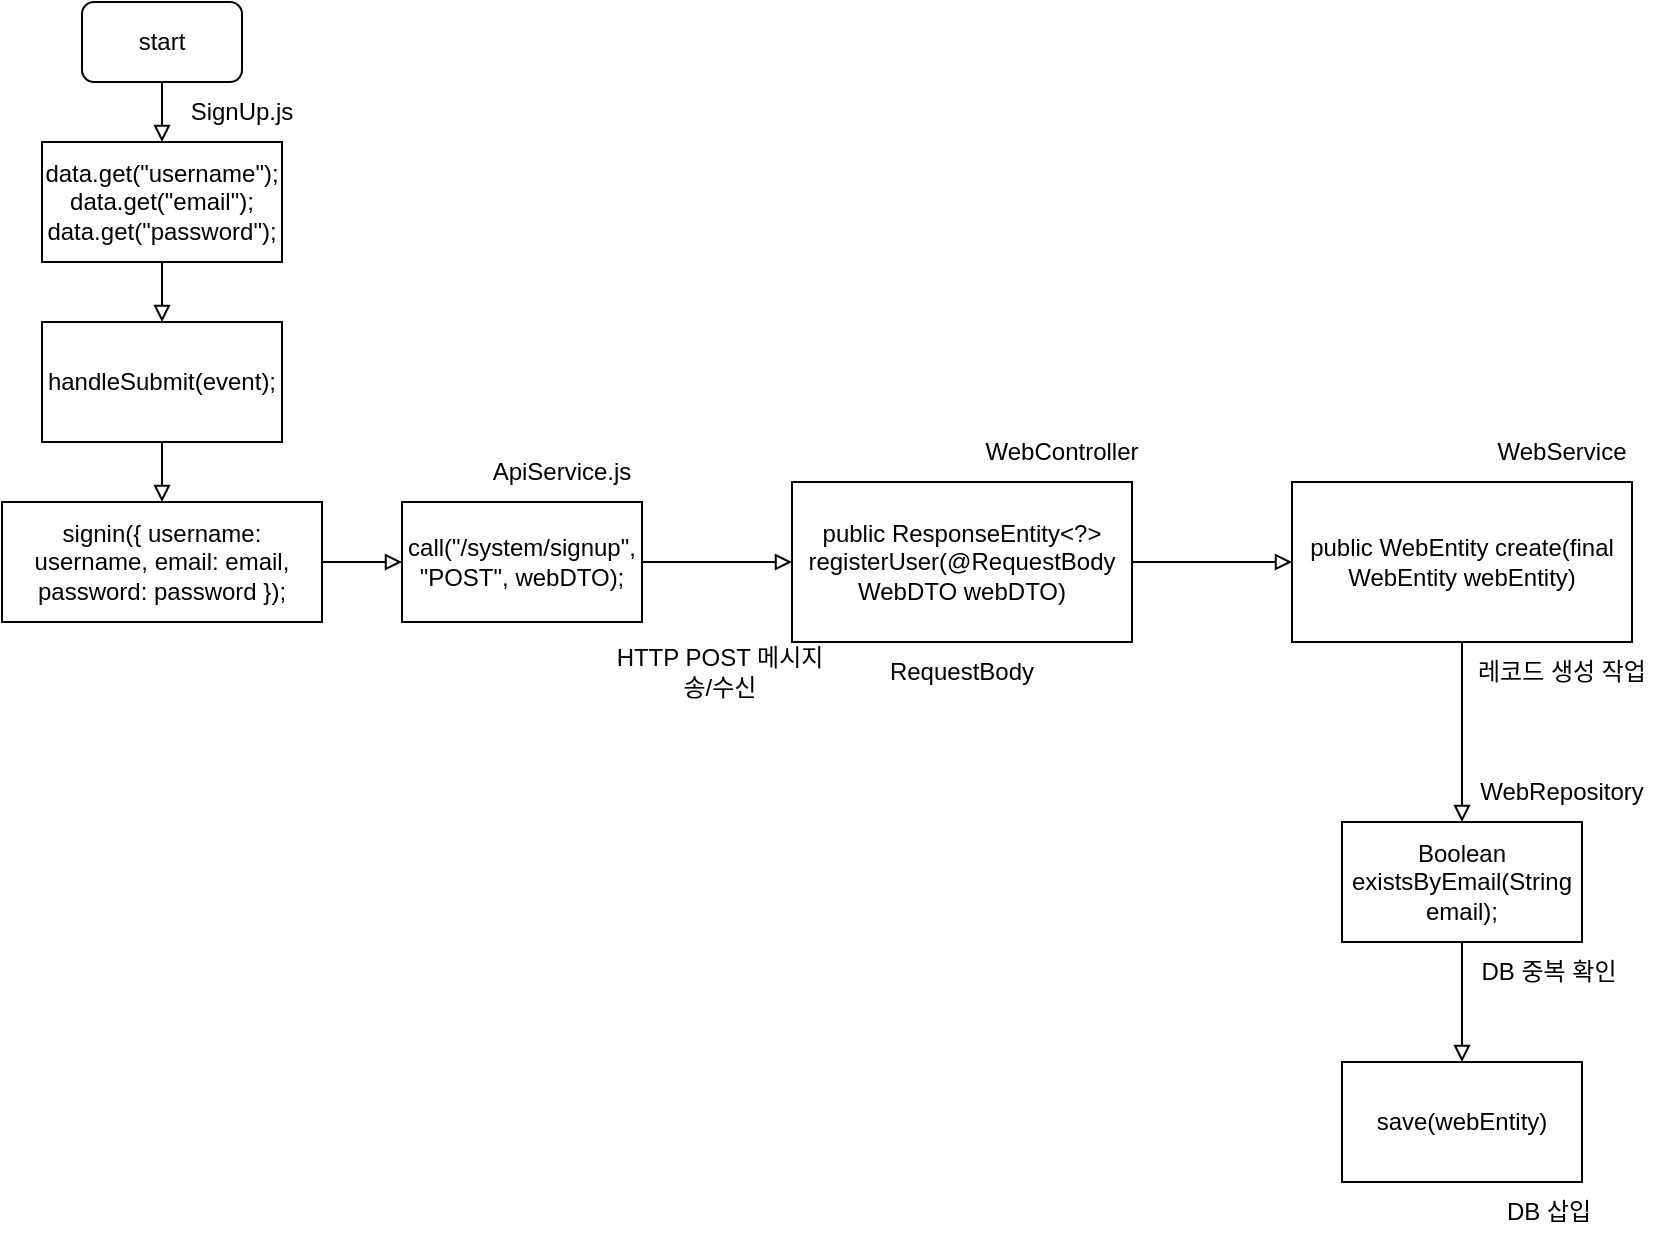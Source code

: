 <mxfile version="16.5.6" type="device"><diagram id="C5RBs43oDa-KdzZeNtuy" name="Page-1"><mxGraphModel dx="1422" dy="705" grid="1" gridSize="10" guides="1" tooltips="1" connect="1" arrows="1" fold="1" page="1" pageScale="1" pageWidth="827" pageHeight="1169" math="0" shadow="0"><root><mxCell id="WIyWlLk6GJQsqaUBKTNV-0"/><mxCell id="WIyWlLk6GJQsqaUBKTNV-1" parent="WIyWlLk6GJQsqaUBKTNV-0"/><mxCell id="2aOIdrwwOFDFTgFPsJ0O-26" value="start" style="rounded=1;whiteSpace=wrap;html=1;" vertex="1" parent="WIyWlLk6GJQsqaUBKTNV-1"><mxGeometry x="40" y="60" width="80" height="40" as="geometry"/></mxCell><mxCell id="2aOIdrwwOFDFTgFPsJ0O-27" value="data.get(&quot;username&quot;);&lt;br&gt;data.get(&quot;email&quot;);&lt;br&gt;data.get(&quot;password&quot;);" style="rounded=0;whiteSpace=wrap;html=1;" vertex="1" parent="WIyWlLk6GJQsqaUBKTNV-1"><mxGeometry x="20" y="130" width="120" height="60" as="geometry"/></mxCell><mxCell id="2aOIdrwwOFDFTgFPsJ0O-28" value="" style="endArrow=block;html=1;rounded=0;endFill=0;exitX=0.5;exitY=1;exitDx=0;exitDy=0;entryX=0.5;entryY=0;entryDx=0;entryDy=0;" edge="1" parent="WIyWlLk6GJQsqaUBKTNV-1" source="2aOIdrwwOFDFTgFPsJ0O-26" target="2aOIdrwwOFDFTgFPsJ0O-27"><mxGeometry width="50" height="50" relative="1" as="geometry"><mxPoint x="180" y="170" as="sourcePoint"/><mxPoint x="300" y="170" as="targetPoint"/></mxGeometry></mxCell><mxCell id="2aOIdrwwOFDFTgFPsJ0O-29" value="handleSubmit(event);" style="rounded=0;whiteSpace=wrap;html=1;" vertex="1" parent="WIyWlLk6GJQsqaUBKTNV-1"><mxGeometry x="20" y="220" width="120" height="60" as="geometry"/></mxCell><mxCell id="2aOIdrwwOFDFTgFPsJ0O-30" value="" style="endArrow=block;html=1;rounded=0;endFill=0;exitX=0.5;exitY=1;exitDx=0;exitDy=0;entryX=0.5;entryY=0;entryDx=0;entryDy=0;" edge="1" parent="WIyWlLk6GJQsqaUBKTNV-1" source="2aOIdrwwOFDFTgFPsJ0O-27" target="2aOIdrwwOFDFTgFPsJ0O-29"><mxGeometry width="50" height="50" relative="1" as="geometry"><mxPoint x="294" y="140" as="sourcePoint"/><mxPoint x="414" y="140" as="targetPoint"/></mxGeometry></mxCell><mxCell id="2aOIdrwwOFDFTgFPsJ0O-31" value="" style="edgeStyle=none;rounded=0;orthogonalLoop=1;jettySize=auto;html=1;endArrow=block;endFill=0;" edge="1" parent="WIyWlLk6GJQsqaUBKTNV-1" source="2aOIdrwwOFDFTgFPsJ0O-32" target="2aOIdrwwOFDFTgFPsJ0O-36"><mxGeometry relative="1" as="geometry"/></mxCell><mxCell id="2aOIdrwwOFDFTgFPsJ0O-32" value="&lt;span style=&quot;text-align: left&quot;&gt;signin({ username: username, email: email, password: password });&lt;/span&gt;" style="rounded=0;whiteSpace=wrap;html=1;" vertex="1" parent="WIyWlLk6GJQsqaUBKTNV-1"><mxGeometry y="310" width="160" height="60" as="geometry"/></mxCell><mxCell id="2aOIdrwwOFDFTgFPsJ0O-33" value="" style="endArrow=block;html=1;rounded=0;endFill=0;exitX=0.5;exitY=1;exitDx=0;exitDy=0;entryX=0.5;entryY=0;entryDx=0;entryDy=0;" edge="1" parent="WIyWlLk6GJQsqaUBKTNV-1" source="2aOIdrwwOFDFTgFPsJ0O-29" target="2aOIdrwwOFDFTgFPsJ0O-32"><mxGeometry width="50" height="50" relative="1" as="geometry"><mxPoint x="90" y="200" as="sourcePoint"/><mxPoint x="90" y="230" as="targetPoint"/></mxGeometry></mxCell><mxCell id="2aOIdrwwOFDFTgFPsJ0O-34" value="SignUp.js" style="text;html=1;strokeColor=none;fillColor=none;align=center;verticalAlign=middle;whiteSpace=wrap;rounded=0;" vertex="1" parent="WIyWlLk6GJQsqaUBKTNV-1"><mxGeometry x="90" y="100" width="60" height="30" as="geometry"/></mxCell><mxCell id="2aOIdrwwOFDFTgFPsJ0O-35" value="" style="edgeStyle=none;rounded=0;orthogonalLoop=1;jettySize=auto;html=1;endArrow=block;endFill=0;" edge="1" parent="WIyWlLk6GJQsqaUBKTNV-1" source="2aOIdrwwOFDFTgFPsJ0O-36" target="2aOIdrwwOFDFTgFPsJ0O-39"><mxGeometry relative="1" as="geometry"/></mxCell><mxCell id="2aOIdrwwOFDFTgFPsJ0O-36" value="call(&quot;/system/signup&quot;, &quot;POST&quot;, webDTO);" style="whiteSpace=wrap;html=1;rounded=0;" vertex="1" parent="WIyWlLk6GJQsqaUBKTNV-1"><mxGeometry x="200" y="310" width="120" height="60" as="geometry"/></mxCell><mxCell id="2aOIdrwwOFDFTgFPsJ0O-37" value="ApiService.js" style="text;html=1;strokeColor=none;fillColor=none;align=center;verticalAlign=middle;whiteSpace=wrap;rounded=0;" vertex="1" parent="WIyWlLk6GJQsqaUBKTNV-1"><mxGeometry x="250" y="280" width="60" height="30" as="geometry"/></mxCell><mxCell id="2aOIdrwwOFDFTgFPsJ0O-38" value="" style="edgeStyle=none;rounded=0;orthogonalLoop=1;jettySize=auto;html=1;endArrow=block;endFill=0;" edge="1" parent="WIyWlLk6GJQsqaUBKTNV-1" source="2aOIdrwwOFDFTgFPsJ0O-39" target="2aOIdrwwOFDFTgFPsJ0O-42"><mxGeometry relative="1" as="geometry"/></mxCell><mxCell id="2aOIdrwwOFDFTgFPsJ0O-39" value="public ResponseEntity&amp;lt;?&amp;gt; registerUser(@RequestBody WebDTO webDTO)" style="whiteSpace=wrap;html=1;rounded=0;" vertex="1" parent="WIyWlLk6GJQsqaUBKTNV-1"><mxGeometry x="395" y="300" width="170" height="80" as="geometry"/></mxCell><mxCell id="2aOIdrwwOFDFTgFPsJ0O-40" value="WebController" style="text;html=1;strokeColor=none;fillColor=none;align=center;verticalAlign=middle;whiteSpace=wrap;rounded=0;" vertex="1" parent="WIyWlLk6GJQsqaUBKTNV-1"><mxGeometry x="500" y="270" width="60" height="30" as="geometry"/></mxCell><mxCell id="2aOIdrwwOFDFTgFPsJ0O-41" value="" style="edgeStyle=none;rounded=0;orthogonalLoop=1;jettySize=auto;html=1;endArrow=block;endFill=0;" edge="1" parent="WIyWlLk6GJQsqaUBKTNV-1" source="2aOIdrwwOFDFTgFPsJ0O-42" target="2aOIdrwwOFDFTgFPsJ0O-44"><mxGeometry relative="1" as="geometry"/></mxCell><mxCell id="2aOIdrwwOFDFTgFPsJ0O-42" value="public WebEntity create(final WebEntity webEntity)" style="whiteSpace=wrap;html=1;rounded=0;" vertex="1" parent="WIyWlLk6GJQsqaUBKTNV-1"><mxGeometry x="645" y="300" width="170" height="80" as="geometry"/></mxCell><mxCell id="2aOIdrwwOFDFTgFPsJ0O-43" value="WebService" style="text;html=1;strokeColor=none;fillColor=none;align=center;verticalAlign=middle;whiteSpace=wrap;rounded=0;" vertex="1" parent="WIyWlLk6GJQsqaUBKTNV-1"><mxGeometry x="750" y="270" width="60" height="30" as="geometry"/></mxCell><mxCell id="2aOIdrwwOFDFTgFPsJ0O-44" value="&lt;div&gt;Boolean existsByEmail(String email);&lt;br&gt;&lt;/div&gt;" style="whiteSpace=wrap;html=1;rounded=0;" vertex="1" parent="WIyWlLk6GJQsqaUBKTNV-1"><mxGeometry x="670" y="470" width="120" height="60" as="geometry"/></mxCell><mxCell id="2aOIdrwwOFDFTgFPsJ0O-45" value="WebRepository" style="text;html=1;strokeColor=none;fillColor=none;align=center;verticalAlign=middle;whiteSpace=wrap;rounded=0;" vertex="1" parent="WIyWlLk6GJQsqaUBKTNV-1"><mxGeometry x="750" y="440" width="60" height="30" as="geometry"/></mxCell><mxCell id="2aOIdrwwOFDFTgFPsJ0O-46" value="HTTP POST 메시지 송/수신" style="text;html=1;strokeColor=none;fillColor=none;align=center;verticalAlign=middle;whiteSpace=wrap;rounded=0;" vertex="1" parent="WIyWlLk6GJQsqaUBKTNV-1"><mxGeometry x="304" y="380" width="110" height="30" as="geometry"/></mxCell><mxCell id="2aOIdrwwOFDFTgFPsJ0O-47" value="RequestBody" style="text;html=1;strokeColor=none;fillColor=none;align=center;verticalAlign=middle;whiteSpace=wrap;rounded=0;" vertex="1" parent="WIyWlLk6GJQsqaUBKTNV-1"><mxGeometry x="425" y="380" width="110" height="30" as="geometry"/></mxCell><mxCell id="2aOIdrwwOFDFTgFPsJ0O-48" value="DB 중복 확인" style="text;html=1;strokeColor=none;fillColor=none;align=center;verticalAlign=middle;whiteSpace=wrap;rounded=0;" vertex="1" parent="WIyWlLk6GJQsqaUBKTNV-1"><mxGeometry x="717" y="530" width="113" height="30" as="geometry"/></mxCell><mxCell id="2aOIdrwwOFDFTgFPsJ0O-49" value="레코드 생성 작업" style="text;html=1;strokeColor=none;fillColor=none;align=center;verticalAlign=middle;whiteSpace=wrap;rounded=0;" vertex="1" parent="WIyWlLk6GJQsqaUBKTNV-1"><mxGeometry x="725" y="380" width="110" height="30" as="geometry"/></mxCell><mxCell id="2aOIdrwwOFDFTgFPsJ0O-50" value="" style="edgeStyle=none;rounded=0;orthogonalLoop=1;jettySize=auto;html=1;endArrow=block;endFill=0;exitX=0.5;exitY=1;exitDx=0;exitDy=0;" edge="1" parent="WIyWlLk6GJQsqaUBKTNV-1" source="2aOIdrwwOFDFTgFPsJ0O-44"><mxGeometry relative="1" as="geometry"><mxPoint x="740" y="390" as="sourcePoint"/><mxPoint x="730" y="590" as="targetPoint"/></mxGeometry></mxCell><mxCell id="2aOIdrwwOFDFTgFPsJ0O-51" value="&lt;div&gt;save(webEntity)&lt;br&gt;&lt;/div&gt;" style="whiteSpace=wrap;html=1;rounded=0;" vertex="1" parent="WIyWlLk6GJQsqaUBKTNV-1"><mxGeometry x="670" y="590" width="120" height="60" as="geometry"/></mxCell><mxCell id="2aOIdrwwOFDFTgFPsJ0O-52" value="DB 삽입" style="text;html=1;strokeColor=none;fillColor=none;align=center;verticalAlign=middle;whiteSpace=wrap;rounded=0;" vertex="1" parent="WIyWlLk6GJQsqaUBKTNV-1"><mxGeometry x="717" y="650" width="113" height="30" as="geometry"/></mxCell></root></mxGraphModel></diagram></mxfile>